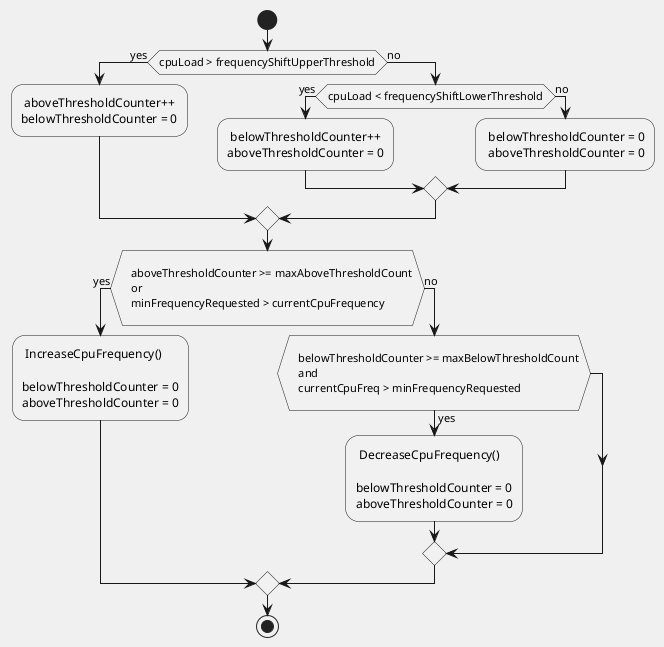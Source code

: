 @startuml
skinparam BackgroundColor F0F0F0
start

if (cpuLoad > frequencyShiftUpperThreshold) then (yes) 
  : aboveThresholdCounter++
  belowThresholdCounter = 0;
else (no)
  if (cpuLoad < frequencyShiftLowerThreshold) then (yes)
    : belowThresholdCounter++
    aboveThresholdCounter = 0;
  else (no)
  	: belowThresholdCounter = 0
    aboveThresholdCounter = 0;  
  endif
endif

if (
   aboveThresholdCounter >= maxAboveThresholdCount
   or
   minFrequencyRequested > currentCpuFrequency
   ) then (yes)
  : IncreaseCpuFrequency()
  
  belowThresholdCounter = 0
  aboveThresholdCounter = 0;
else (no) 
   if (
   belowThresholdCounter >= maxBelowThresholdCount
   and
   currentCpuFreq > minFrequencyRequested
   ) then (yes)
  : DecreaseCpuFrequency()
  
  belowThresholdCounter = 0
  aboveThresholdCounter = 0;
  endif
endif

stop
@enduml
